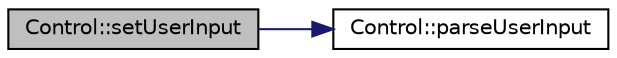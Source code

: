 digraph "Control::setUserInput"
{
  edge [fontname="Helvetica",fontsize="10",labelfontname="Helvetica",labelfontsize="10"];
  node [fontname="Helvetica",fontsize="10",shape=record];
  rankdir="LR";
  Node1 [label="Control::setUserInput",height=0.2,width=0.4,color="black", fillcolor="grey75", style="filled", fontcolor="black"];
  Node1 -> Node2 [color="midnightblue",fontsize="10",style="solid",fontname="Helvetica"];
  Node2 [label="Control::parseUserInput",height=0.2,width=0.4,color="black", fillcolor="white", style="filled",URL="$class_control.html#a84a631989b53eea689f80fb9bddeff27"];
}
